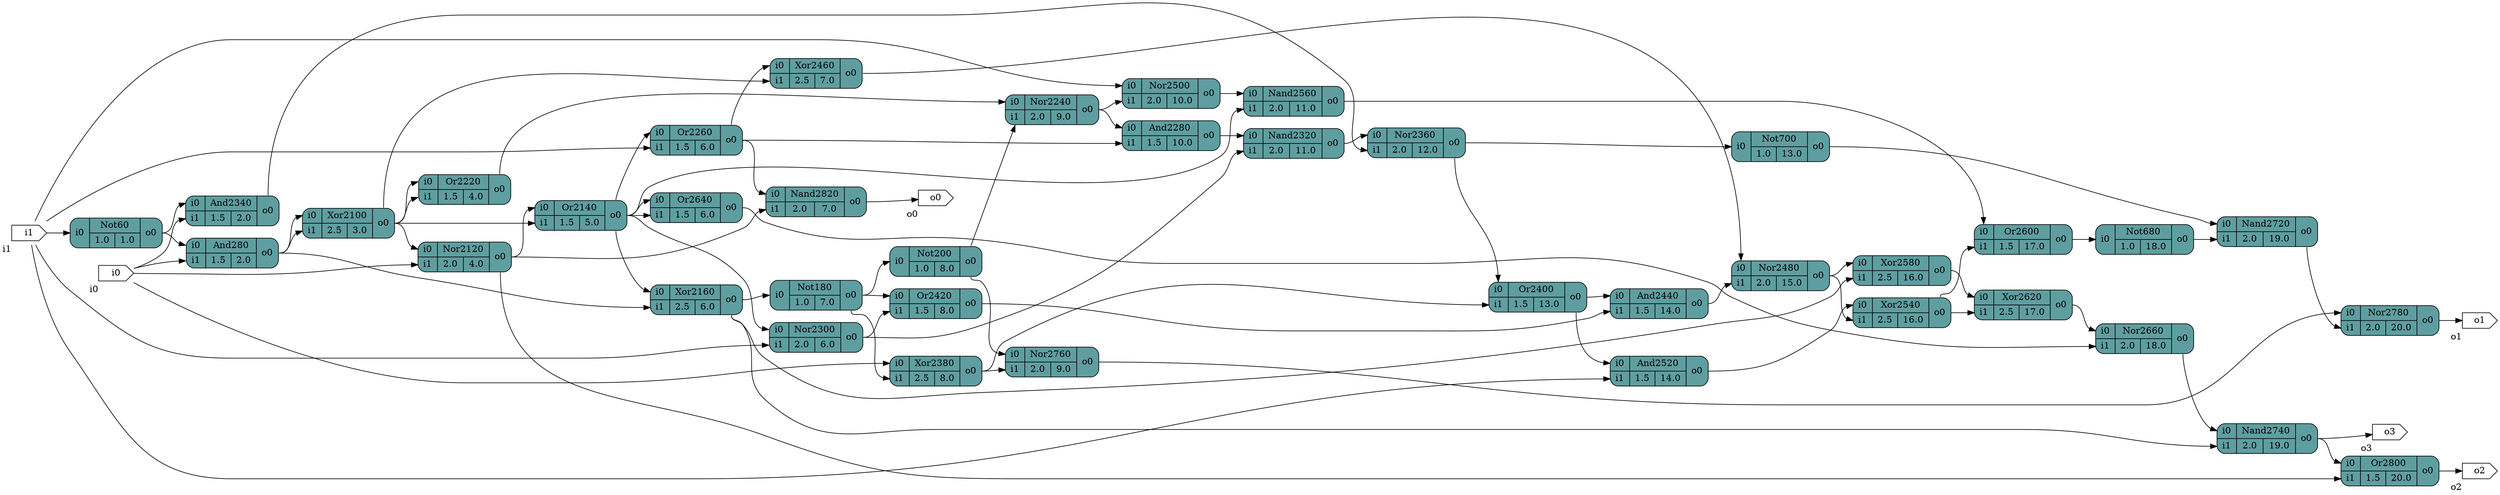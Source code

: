 digraph test {
		graph [rankdir = LR];
		Not60[shape=record; style="rounded,filled"; fillcolor=cadetblue; label="{{<i0>i0}|{Not60|{1.0|1.0}}|{<o0>o0}}"]
		And280[shape=record; style="rounded,filled"; fillcolor=cadetblue; label="{{<i0>i0|<i1>i1}|{And280|{1.5|2.0}}|{<o0>o0}}"]
		Xor2100[shape=record; style="rounded,filled"; fillcolor=cadetblue; label="{{<i0>i0|<i1>i1}|{Xor2100|{2.5|3.0}}|{<o0>o0}}"]
		Nor2120[shape=record; style="rounded,filled"; fillcolor=cadetblue; label="{{<i0>i0|<i1>i1}|{Nor2120|{2.0|4.0}}|{<o0>o0}}"]
		Or2140[shape=record; style="rounded,filled"; fillcolor=cadetblue; label="{{<i0>i0|<i1>i1}|{Or2140|{1.5|5.0}}|{<o0>o0}}"]
		Xor2160[shape=record; style="rounded,filled"; fillcolor=cadetblue; label="{{<i0>i0|<i1>i1}|{Xor2160|{2.5|6.0}}|{<o0>o0}}"]
		Not180[shape=record; style="rounded,filled"; fillcolor=cadetblue; label="{{<i0>i0}|{Not180|{1.0|7.0}}|{<o0>o0}}"]
		Not200[shape=record; style="rounded,filled"; fillcolor=cadetblue; label="{{<i0>i0}|{Not200|{1.0|8.0}}|{<o0>o0}}"]
		Or2220[shape=record; style="rounded,filled"; fillcolor=cadetblue; label="{{<i0>i0|<i1>i1}|{Or2220|{1.5|4.0}}|{<o0>o0}}"]
		Nor2240[shape=record; style="rounded,filled"; fillcolor=cadetblue; label="{{<i0>i0|<i1>i1}|{Nor2240|{2.0|9.0}}|{<o0>o0}}"]
		Or2260[shape=record; style="rounded,filled"; fillcolor=cadetblue; label="{{<i0>i0|<i1>i1}|{Or2260|{1.5|6.0}}|{<o0>o0}}"]
		And2280[shape=record; style="rounded,filled"; fillcolor=cadetblue; label="{{<i0>i0|<i1>i1}|{And2280|{1.5|10.0}}|{<o0>o0}}"]
		Nor2300[shape=record; style="rounded,filled"; fillcolor=cadetblue; label="{{<i0>i0|<i1>i1}|{Nor2300|{2.0|6.0}}|{<o0>o0}}"]
		Nand2320[shape=record; style="rounded,filled"; fillcolor=cadetblue; label="{{<i0>i0|<i1>i1}|{Nand2320|{2.0|11.0}}|{<o0>o0}}"]
		And2340[shape=record; style="rounded,filled"; fillcolor=cadetblue; label="{{<i0>i0|<i1>i1}|{And2340|{1.5|2.0}}|{<o0>o0}}"]
		Nor2360[shape=record; style="rounded,filled"; fillcolor=cadetblue; label="{{<i0>i0|<i1>i1}|{Nor2360|{2.0|12.0}}|{<o0>o0}}"]
		Xor2380[shape=record; style="rounded,filled"; fillcolor=cadetblue; label="{{<i0>i0|<i1>i1}|{Xor2380|{2.5|8.0}}|{<o0>o0}}"]
		Or2400[shape=record; style="rounded,filled"; fillcolor=cadetblue; label="{{<i0>i0|<i1>i1}|{Or2400|{1.5|13.0}}|{<o0>o0}}"]
		Or2420[shape=record; style="rounded,filled"; fillcolor=cadetblue; label="{{<i0>i0|<i1>i1}|{Or2420|{1.5|8.0}}|{<o0>o0}}"]
		And2440[shape=record; style="rounded,filled"; fillcolor=cadetblue; label="{{<i0>i0|<i1>i1}|{And2440|{1.5|14.0}}|{<o0>o0}}"]
		Xor2460[shape=record; style="rounded,filled"; fillcolor=cadetblue; label="{{<i0>i0|<i1>i1}|{Xor2460|{2.5|7.0}}|{<o0>o0}}"]
		Nor2480[shape=record; style="rounded,filled"; fillcolor=cadetblue; label="{{<i0>i0|<i1>i1}|{Nor2480|{2.0|15.0}}|{<o0>o0}}"]
		Nor2500[shape=record; style="rounded,filled"; fillcolor=cadetblue; label="{{<i0>i0|<i1>i1}|{Nor2500|{2.0|10.0}}|{<o0>o0}}"]
		And2520[shape=record; style="rounded,filled"; fillcolor=cadetblue; label="{{<i0>i0|<i1>i1}|{And2520|{1.5|14.0}}|{<o0>o0}}"]
		Xor2540[shape=record; style="rounded,filled"; fillcolor=cadetblue; label="{{<i0>i0|<i1>i1}|{Xor2540|{2.5|16.0}}|{<o0>o0}}"]
		Nand2560[shape=record; style="rounded,filled"; fillcolor=cadetblue; label="{{<i0>i0|<i1>i1}|{Nand2560|{2.0|11.0}}|{<o0>o0}}"]
		Xor2580[shape=record; style="rounded,filled"; fillcolor=cadetblue; label="{{<i0>i0|<i1>i1}|{Xor2580|{2.5|16.0}}|{<o0>o0}}"]
		Or2600[shape=record; style="rounded,filled"; fillcolor=cadetblue; label="{{<i0>i0|<i1>i1}|{Or2600|{1.5|17.0}}|{<o0>o0}}"]
		Xor2620[shape=record; style="rounded,filled"; fillcolor=cadetblue; label="{{<i0>i0|<i1>i1}|{Xor2620|{2.5|17.0}}|{<o0>o0}}"]
		Or2640[shape=record; style="rounded,filled"; fillcolor=cadetblue; label="{{<i0>i0|<i1>i1}|{Or2640|{1.5|6.0}}|{<o0>o0}}"]
		Nor2660[shape=record; style="rounded,filled"; fillcolor=cadetblue; label="{{<i0>i0|<i1>i1}|{Nor2660|{2.0|18.0}}|{<o0>o0}}"]
		Not680[shape=record; style="rounded,filled"; fillcolor=cadetblue; label="{{<i0>i0}|{Not680|{1.0|18.0}}|{<o0>o0}}"]
		Not700[shape=record; style="rounded,filled"; fillcolor=cadetblue; label="{{<i0>i0}|{Not700|{1.0|13.0}}|{<o0>o0}}"]
		Nand2720[shape=record; style="rounded,filled"; fillcolor=cadetblue; label="{{<i0>i0|<i1>i1}|{Nand2720|{2.0|19.0}}|{<o0>o0}}"]
		Nand2740[shape=record; style="rounded,filled"; fillcolor=cadetblue; label="{{<i0>i0|<i1>i1}|{Nand2740|{2.0|19.0}}|{<o0>o0}}"]
		Nor2760[shape=record; style="rounded,filled"; fillcolor=cadetblue; label="{{<i0>i0|<i1>i1}|{Nor2760|{2.0|9.0}}|{<o0>o0}}"]
		Nor2780[shape=record; style="rounded,filled"; fillcolor=cadetblue; label="{{<i0>i0|<i1>i1}|{Nor2780|{2.0|20.0}}|{<o0>o0}}"]
		Or2800[shape=record; style="rounded,filled"; fillcolor=cadetblue; label="{{<i0>i0|<i1>i1}|{Or2800|{1.5|20.0}}|{<o0>o0}}"]
		Nand2820[shape=record; style="rounded,filled"; fillcolor=cadetblue; label="{{<i0>i0|<i1>i1}|{Nand2820|{2.0|7.0}}|{<o0>o0}}"]
		i0[shape=cds,xlabel="i0"]
		i1[shape=cds,xlabel="i1"]
		o0[shape=cds,xlabel="o0"]
		o1[shape=cds,xlabel="o1"]
		o2[shape=cds,xlabel="o2"]
		o3[shape=cds,xlabel="o3"]
		i0 -> And280:i1;
		i0 -> Nor2120:i1;
		i0 -> And2340:i1;
		i0 -> Xor2380:i0;
		i1 -> Not60:i0;
		i1 -> Or2260:i1;
		i1 -> Nor2300:i1;
		i1 -> Nor2500:i0;
		i1 -> And2520:i1;
		Not60:o0 -> And280:i0;
		Not60:o0 -> And2340:i0;
		And280:o0 -> Xor2100:i0;
		And280:o0 -> Xor2100:i1;
		And280:o0 -> Xor2160:i1;
		Xor2100:o0 -> Nor2120:i0;
		Xor2100:o0 -> Or2140:i1;
		Xor2100:o0 -> Or2220:i0;
		Xor2100:o0 -> Or2220:i1;
		Xor2100:o0 -> Xor2460:i1;
		Nor2120:o0 -> Or2140:i0;
		Nor2120:o0 -> Or2800:i1;
		Nor2120:o0 -> Nand2820:i1;
		Or2140:o0 -> Xor2160:i0;
		Or2140:o0 -> Or2260:i0;
		Or2140:o0 -> Nor2300:i0;
		Or2140:o0 -> Nand2560:i1;
		Or2140:o0 -> Or2640:i0;
		Or2140:o0 -> Or2640:i1;
		Xor2160:o0 -> Not180:i0;
		Xor2160:o0 -> Xor2580:i1;
		Xor2160:o0 -> Nand2740:i1;
		Not180:o0 -> Not200:i0;
		Not180:o0 -> Xor2380:i1;
		Not180:o0 -> Or2420:i0;
		Not200:o0 -> Nor2240:i1;
		Not200:o0 -> Nor2760:i0;
		Or2220:o0 -> Nor2240:i0;
		Nor2240:o0 -> And2280:i0;
		Nor2240:o0 -> Nor2500:i1;
		Or2260:o0 -> And2280:i1;
		Or2260:o0 -> Xor2460:i0;
		Or2260:o0 -> Nand2820:i0;
		And2280:o0 -> Nand2320:i0;
		Nor2300:o0 -> Nand2320:i1;
		Nor2300:o0 -> Or2420:i1;
		Nand2320:o0 -> Nor2360:i0;
		And2340:o0 -> Nor2360:i1;
		Nor2360:o0 -> Or2400:i0;
		Nor2360:o0 -> Not700:i0;
		Xor2380:o0 -> Or2400:i1;
		Xor2380:o0 -> Nor2760:i1;
		Or2400:o0 -> And2440:i0;
		Or2400:o0 -> And2520:i0;
		Or2420:o0 -> And2440:i1;
		And2440:o0 -> Nor2480:i1;
		Xor2460:o0 -> Nor2480:i0;
		Nor2480:o0 -> Xor2540:i1;
		Nor2480:o0 -> Xor2580:i0;
		Nor2500:o0 -> Nand2560:i0;
		And2520:o0 -> Xor2540:i0;
		Xor2540:o0 -> Or2600:i1;
		Xor2540:o0 -> Xor2620:i1;
		Nand2560:o0 -> Or2600:i0;
		Xor2580:o0 -> Xor2620:i0;
		Or2600:o0 -> Not680:i0;
		Xor2620:o0 -> Nor2660:i0;
		Or2640:o0 -> Nor2660:i1;
		Nor2660:o0 -> Nand2740:i0;
		Not680:o0 -> Nand2720:i1;
		Not700:o0 -> Nand2720:i0;
		Nand2720:o0 -> Nor2780:i1;
		Nand2740:o0 -> Or2800:i0;
		Nand2740:o0 -> o3;
		Nor2760:o0 -> Nor2780:i0;
		Nor2780:o0 -> o1;
		Or2800:o0 -> o2;
		Nand2820:o0 -> o0;
}
